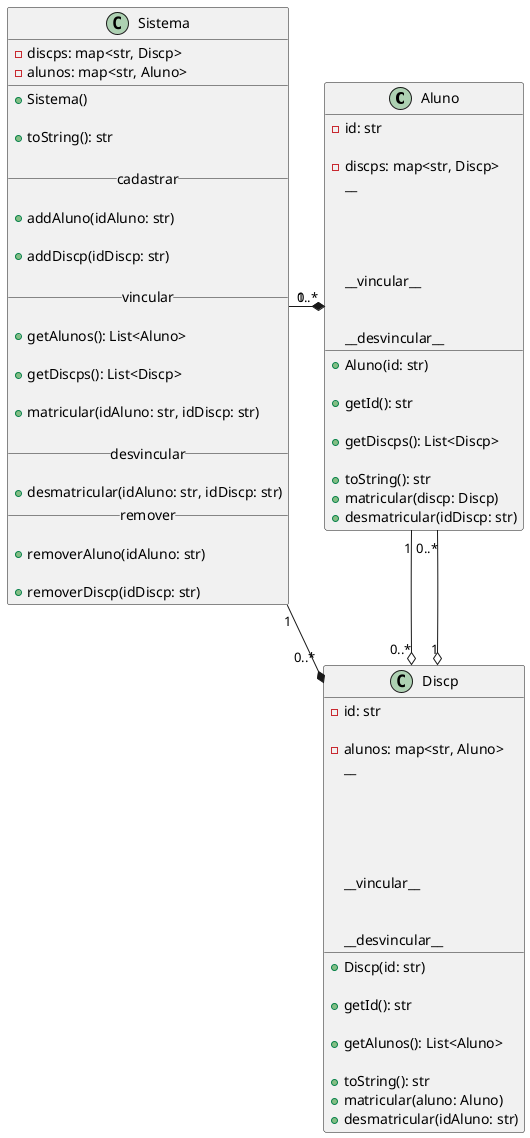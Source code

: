 @startuml
skinparam defaultFontName "JetBrains Mono Medium"


class Aluno {

    - id: str

    - discps: map<str, Discp>
    __

    + Aluno(id: str)

    + getId(): str

    + getDiscps(): List<Discp>

    ' retorna o nome do aluno e o nome das disciplinas matriculadas
    + toString(): str
    '
    __vincular__

    ' cria o vínculo bidirecional aluno disciplina
    + matricular(discp: Discp)

    __desvincular__

    + desmatricular(idDiscp: str)
}

class Discp {

    - id: str

    - alunos: map<str, Aluno>
    __

    + Discp(id: str)

    + getId(): str

    + getAlunos(): List<Aluno>

    ' mostra o id da disciplina e o nome dos alunos matriculados
    + toString(): str

    __vincular__

    ' cria o vínculo bidirecional aluno disciplina
    + matricular(aluno: Aluno)

    __desvincular__
    '
    + desmatricular(idAluno: str)
}

class Sistema {
    '
    - discps: map<str, Discp>
    '
    - alunos: map<str, Aluno>
    '
    __
    '
    + Sistema()

    ' mostra os alunos e disciplinas cadastradas
    + toString(): str

    __cadastrar__

    ' adiciona um aluno com esse id no sistema
    + addAluno(idAluno: str)

    ' adiciona uma disciplina com esse id no sistema
    + addDiscp(idDiscp: str)
    
    __vincular__
    
    + getAlunos(): List<Aluno>
    
    + getDiscps(): List<Discp>
    
    ' recupera os objetos aluno e disciplina e vincula-os
    + matricular(idAluno: str, idDiscp: str)
    
    __desvincular__
    
    + desmatricular(idAluno: str, idDiscp: str)
    '
    __remover__
    
    ' remove um aluno com esse id do sistema desfazendo todos os vínculos
    + removerAluno(idAluno: str)
    
    ' remove uma disciplina com esse id do sistema desfazendo todos os vínculos
    + removerDiscp(idDiscp: str)
}

Sistema "1" -* "0..*" Aluno
Sistema "1" -* "0..*" Discp
Aluno "1" --o "0..*" Discp
Discp "1" o-- "0..*" Aluno

@enduml
